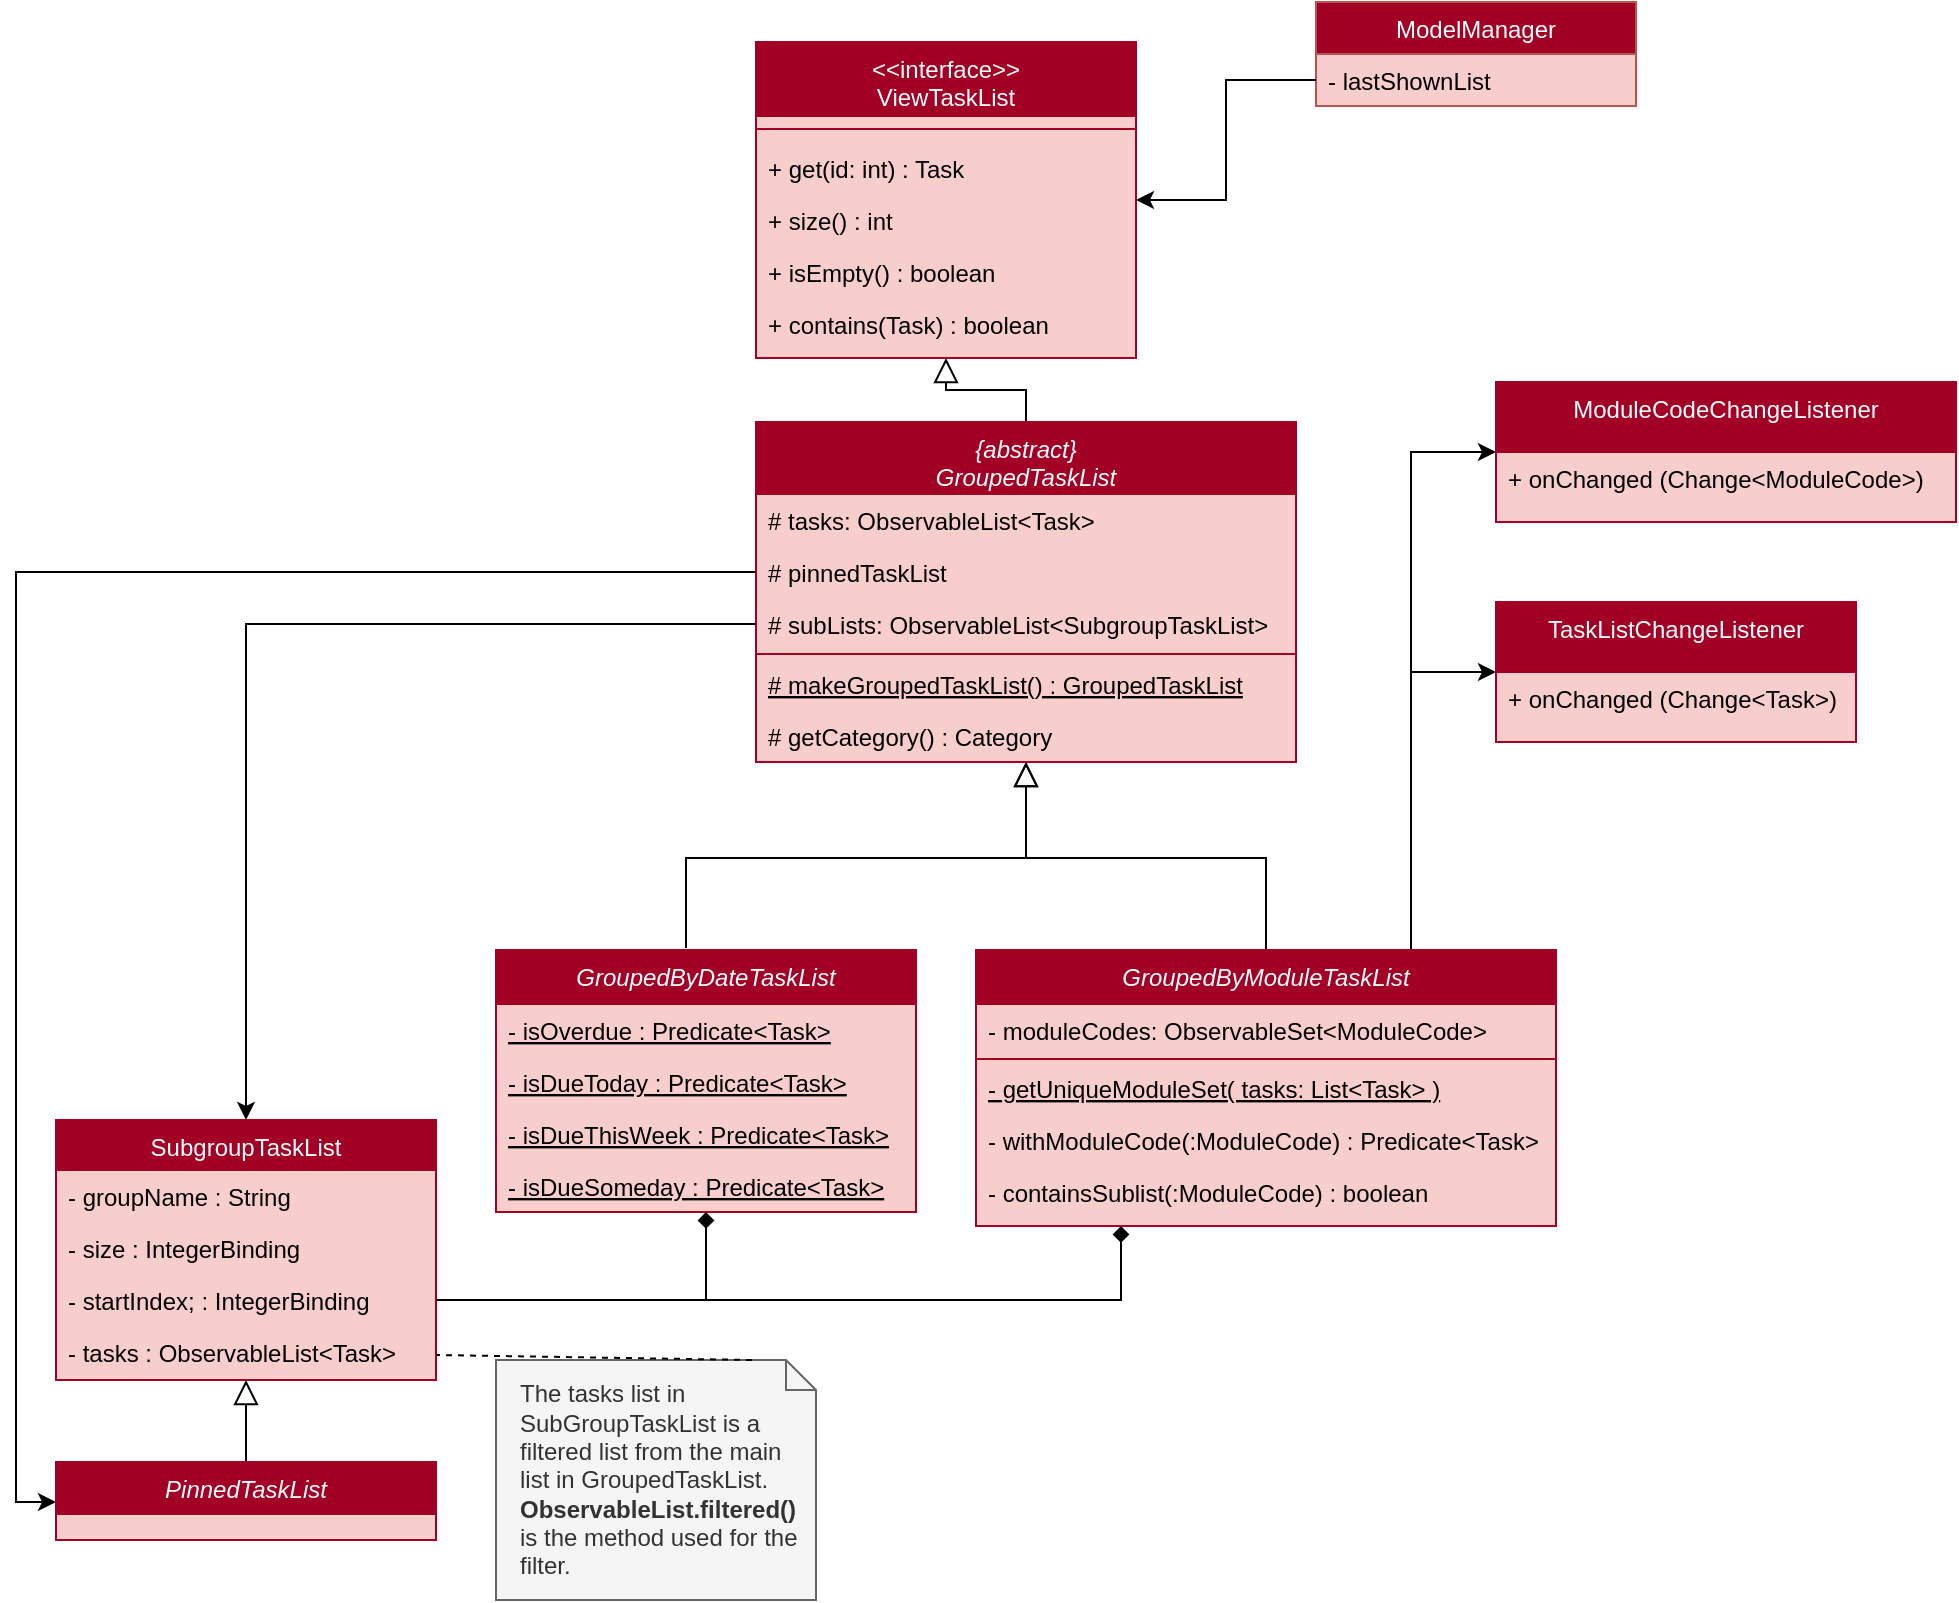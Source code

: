<mxfile version="12.9.9" type="device"><diagram id="C5RBs43oDa-KdzZeNtuy" name="Page-1"><mxGraphModel dx="2011" dy="748" grid="1" gridSize="10" guides="1" tooltips="1" connect="1" arrows="1" fold="1" page="1" pageScale="1" pageWidth="827" pageHeight="1169" math="0" shadow="0"><root><mxCell id="WIyWlLk6GJQsqaUBKTNV-0"/><mxCell id="WIyWlLk6GJQsqaUBKTNV-1" parent="WIyWlLk6GJQsqaUBKTNV-0"/><mxCell id="zkfFHV4jXpPFQw0GAbJ--12" value="" style="endArrow=block;endSize=10;endFill=0;shadow=0;strokeWidth=1;rounded=0;edgeStyle=elbowEdgeStyle;elbow=vertical;entryX=0.5;entryY=1;entryDx=0;entryDy=0;" parent="WIyWlLk6GJQsqaUBKTNV-1" source="zkfFHV4jXpPFQw0GAbJ--6" target="zkfFHV4jXpPFQw0GAbJ--0" edge="1"><mxGeometry width="160" relative="1" as="geometry"><mxPoint x="180" y="284" as="sourcePoint"/><mxPoint x="297" y="270" as="targetPoint"/></mxGeometry></mxCell><mxCell id="OrdrLDbsiygVmOlIKMc1-15" value="" style="endArrow=block;endSize=10;endFill=0;shadow=0;strokeWidth=1;rounded=0;edgeStyle=elbowEdgeStyle;elbow=vertical;exitX=0.5;exitY=0;exitDx=0;exitDy=0;entryX=0.5;entryY=1;entryDx=0;entryDy=0;" parent="WIyWlLk6GJQsqaUBKTNV-1" source="OrdrLDbsiygVmOlIKMc1-6" target="zkfFHV4jXpPFQw0GAbJ--6" edge="1"><mxGeometry width="160" relative="1" as="geometry"><mxPoint x="305" y="320" as="sourcePoint"/><mxPoint x="320" y="499" as="targetPoint"/><Array as="points"><mxPoint x="370" y="528"/><mxPoint x="300" y="528"/><mxPoint x="320" y="528"/></Array></mxGeometry></mxCell><mxCell id="OrdrLDbsiygVmOlIKMc1-62" value="" style="edgeStyle=orthogonalEdgeStyle;rounded=0;orthogonalLoop=1;jettySize=auto;html=1;" parent="WIyWlLk6GJQsqaUBKTNV-1" source="OrdrLDbsiygVmOlIKMc1-5" target="OrdrLDbsiygVmOlIKMc1-31" edge="1"><mxGeometry relative="1" as="geometry"><mxPoint x="120" y="397" as="targetPoint"/></mxGeometry></mxCell><mxCell id="OrdrLDbsiygVmOlIKMc1-26" value="" style="endArrow=block;endSize=10;endFill=0;shadow=0;strokeWidth=1;rounded=0;edgeStyle=elbowEdgeStyle;elbow=vertical;exitX=0.5;exitY=0;exitDx=0;exitDy=0;entryX=0.5;entryY=1;entryDx=0;entryDy=0;" parent="WIyWlLk6GJQsqaUBKTNV-1" target="zkfFHV4jXpPFQw0GAbJ--6" edge="1"><mxGeometry width="160" relative="1" as="geometry"><mxPoint x="165" y="573" as="sourcePoint"/><mxPoint x="295" y="483" as="targetPoint"/><Array as="points"><mxPoint x="230" y="528"/><mxPoint x="290" y="528"/><mxPoint x="270" y="528"/><mxPoint x="280" y="528"/></Array></mxGeometry></mxCell><mxCell id="OrdrLDbsiygVmOlIKMc1-37" value="" style="endArrow=block;endSize=10;endFill=0;shadow=0;strokeWidth=1;rounded=0;edgeStyle=elbowEdgeStyle;elbow=vertical;entryX=0.5;entryY=1;entryDx=0;entryDy=0;" parent="WIyWlLk6GJQsqaUBKTNV-1" source="OrdrLDbsiygVmOlIKMc1-39" target="OrdrLDbsiygVmOlIKMc1-31" edge="1"><mxGeometry width="160" relative="1" as="geometry"><mxPoint x="-190" y="853" as="sourcePoint"/><mxPoint x="-73" y="839" as="targetPoint"/></mxGeometry></mxCell><mxCell id="zkfFHV4jXpPFQw0GAbJ--17" value="ModelManager" style="swimlane;fontStyle=0;align=center;verticalAlign=middle;childLayout=stackLayout;horizontal=1;startSize=26;horizontalStack=0;resizeParent=1;resizeLast=0;collapsible=1;marginBottom=0;rounded=0;shadow=0;strokeWidth=1;labelBackgroundColor=none;fillColor=#A20025;strokeColor=#b85450;fontFamily=Helvetica;fontColor=#FFFFFF;" parent="WIyWlLk6GJQsqaUBKTNV-1" vertex="1"><mxGeometry x="480" y="100" width="160" height="52" as="geometry"><mxRectangle x="508" y="120" width="160" height="26" as="alternateBounds"/></mxGeometry></mxCell><mxCell id="zkfFHV4jXpPFQw0GAbJ--18" value="- lastShownList" style="text;align=left;verticalAlign=top;spacingLeft=4;spacingRight=4;overflow=hidden;rotatable=0;points=[[0,0.5],[1,0.5]];portConstraint=eastwest;fillColor=#f8cecc;strokeColor=#b85450;" parent="zkfFHV4jXpPFQw0GAbJ--17" vertex="1"><mxGeometry y="26" width="160" height="26" as="geometry"/></mxCell><mxCell id="OrdrLDbsiygVmOlIKMc1-65" style="edgeStyle=orthogonalEdgeStyle;rounded=0;orthogonalLoop=1;jettySize=auto;html=1;exitX=1;exitY=0.5;exitDx=0;exitDy=0;entryX=0.5;entryY=1;entryDx=0;entryDy=0;endArrow=diamond;endFill=1;" parent="WIyWlLk6GJQsqaUBKTNV-1" source="OrdrLDbsiygVmOlIKMc1-36" target="OrdrLDbsiygVmOlIKMc1-19" edge="1"><mxGeometry relative="1" as="geometry"/></mxCell><mxCell id="OrdrLDbsiygVmOlIKMc1-66" style="edgeStyle=orthogonalEdgeStyle;rounded=0;orthogonalLoop=1;jettySize=auto;html=1;exitX=1;exitY=0.5;exitDx=0;exitDy=0;entryX=0.25;entryY=1;entryDx=0;entryDy=0;endArrow=diamond;endFill=1;" parent="WIyWlLk6GJQsqaUBKTNV-1" source="OrdrLDbsiygVmOlIKMc1-36" target="OrdrLDbsiygVmOlIKMc1-6" edge="1"><mxGeometry relative="1" as="geometry"/></mxCell><mxCell id="OrdrLDbsiygVmOlIKMc1-67" style="edgeStyle=orthogonalEdgeStyle;rounded=0;orthogonalLoop=1;jettySize=auto;html=1;exitX=0;exitY=0.5;exitDx=0;exitDy=0;entryX=0;entryY=0.5;entryDx=0;entryDy=0;endArrow=classic;endFill=1;" parent="WIyWlLk6GJQsqaUBKTNV-1" source="zkfFHV4jXpPFQw0GAbJ--7" target="OrdrLDbsiygVmOlIKMc1-39" edge="1"><mxGeometry relative="1" as="geometry"><Array as="points"><mxPoint x="-170" y="385"/><mxPoint x="-170" y="850"/><mxPoint x="-150" y="850"/></Array></mxGeometry></mxCell><mxCell id="OrdrLDbsiygVmOlIKMc1-74" style="edgeStyle=orthogonalEdgeStyle;rounded=0;orthogonalLoop=1;jettySize=auto;html=1;exitX=0;exitY=0.75;exitDx=0;exitDy=0;endArrow=classic;endFill=1;" parent="WIyWlLk6GJQsqaUBKTNV-1" source="zkfFHV4jXpPFQw0GAbJ--17" target="zkfFHV4jXpPFQw0GAbJ--0" edge="1"><mxGeometry relative="1" as="geometry"/></mxCell><mxCell id="zkfFHV4jXpPFQw0GAbJ--0" value="&lt;&lt;interface&gt;&gt;&#10;ViewTaskList&#10;" style="swimlane;fontStyle=0;align=center;verticalAlign=top;childLayout=stackLayout;horizontal=1;startSize=37;horizontalStack=0;resizeParent=1;resizeLast=0;collapsible=1;marginBottom=0;rounded=0;shadow=0;strokeWidth=1;fillColor=#a20025;strokeColor=#A20025;swimlaneFillColor=#F8CECC;fontColor=#ffffff;" parent="WIyWlLk6GJQsqaUBKTNV-1" vertex="1"><mxGeometry x="200" y="120" width="190" height="158" as="geometry"><mxRectangle x="230" y="140" width="160" height="26" as="alternateBounds"/></mxGeometry></mxCell><mxCell id="OrdrLDbsiygVmOlIKMc1-99" value="" style="line;html=1;strokeWidth=1;align=left;verticalAlign=middle;spacingTop=-1;spacingLeft=3;spacingRight=3;rotatable=0;labelPosition=right;points=[];portConstraint=eastwest;fillColor=none;strokeColor=#A20025;shadow=0;gradientColor=none;" parent="zkfFHV4jXpPFQw0GAbJ--0" vertex="1"><mxGeometry y="37" width="190" height="13" as="geometry"/></mxCell><mxCell id="OrdrLDbsiygVmOlIKMc1-0" value="+ get(id: int) : Task" style="text;align=left;verticalAlign=top;spacingLeft=4;spacingRight=4;overflow=hidden;rotatable=0;points=[[0,0.5],[1,0.5]];portConstraint=eastwest;fillColor=none;strokeColor=none;" parent="zkfFHV4jXpPFQw0GAbJ--0" vertex="1"><mxGeometry y="50" width="190" height="26" as="geometry"/></mxCell><mxCell id="zkfFHV4jXpPFQw0GAbJ--2" value="+ size() : int" style="text;align=left;verticalAlign=top;spacingLeft=4;spacingRight=4;overflow=hidden;rotatable=0;points=[[0,0.5],[1,0.5]];portConstraint=eastwest;rounded=0;shadow=0;html=0;fillColor=none;strokeColor=none;" parent="zkfFHV4jXpPFQw0GAbJ--0" vertex="1"><mxGeometry y="76" width="190" height="26" as="geometry"/></mxCell><mxCell id="zkfFHV4jXpPFQw0GAbJ--5" value="+ isEmpty() : boolean" style="text;align=left;verticalAlign=top;spacingLeft=4;spacingRight=4;overflow=hidden;rotatable=0;points=[[0,0.5],[1,0.5]];portConstraint=eastwest;fillColor=none;strokeColor=none;" parent="zkfFHV4jXpPFQw0GAbJ--0" vertex="1"><mxGeometry y="102" width="190" height="26" as="geometry"/></mxCell><mxCell id="OrdrLDbsiygVmOlIKMc1-16" value="+ contains(Task) : boolean" style="text;align=left;verticalAlign=top;spacingLeft=4;spacingRight=4;overflow=hidden;rotatable=0;points=[[0,0.5],[1,0.5]];portConstraint=eastwest;fillColor=none;strokeColor=none;" parent="zkfFHV4jXpPFQw0GAbJ--0" vertex="1"><mxGeometry y="128" width="190" height="26" as="geometry"/></mxCell><mxCell id="OrdrLDbsiygVmOlIKMc1-78" value="&lt;div&gt;The tasks list in SubGroupTaskList is a filtered list from the main list in GroupedTaskList.&lt;/div&gt;&lt;div&gt;&lt;b&gt;ObservableList.filtered()&lt;/b&gt; is the method used for the filter.&lt;br&gt;&lt;/div&gt;" style="shape=note;size=15;align=left;spacingLeft=10;html=1;whiteSpace=wrap;fillColor=#f5f5f5;strokeColor=#666666;fontColor=#333333;" parent="WIyWlLk6GJQsqaUBKTNV-1" vertex="1"><mxGeometry x="70" y="779" width="160" height="120" as="geometry"/></mxCell><mxCell id="OrdrLDbsiygVmOlIKMc1-80" value="" style="edgeStyle=none;endArrow=none;exitX=0.8;exitY=0;dashed=1;html=1;" parent="WIyWlLk6GJQsqaUBKTNV-1" source="OrdrLDbsiygVmOlIKMc1-78" target="OrdrLDbsiygVmOlIKMc1-33" edge="1"><mxGeometry x="1" relative="1" as="geometry"><mxPoint x="-200" y="661" as="targetPoint"/></mxGeometry></mxCell><mxCell id="zkfFHV4jXpPFQw0GAbJ--6" value="{abstract}&#10;GroupedTaskList&#10;" style="swimlane;fontStyle=2;align=center;verticalAlign=top;childLayout=stackLayout;horizontal=1;startSize=36;horizontalStack=0;resizeParent=1;resizeLast=0;collapsible=1;marginBottom=0;rounded=0;shadow=0;strokeWidth=1;fillColor=#A20025;strokeColor=#A20025;fontColor=#ffffff;swimlaneFillColor=#F8CECC;" parent="WIyWlLk6GJQsqaUBKTNV-1" vertex="1"><mxGeometry x="200" y="310" width="270" height="170" as="geometry"><mxRectangle x="130" y="380" width="160" height="26" as="alternateBounds"/></mxGeometry></mxCell><mxCell id="zkfFHV4jXpPFQw0GAbJ--8" value="# tasks: ObservableList&lt;Task&gt;" style="text;align=left;verticalAlign=top;spacingLeft=4;spacingRight=4;overflow=hidden;rotatable=0;points=[[0,0.5],[1,0.5]];portConstraint=eastwest;rounded=0;shadow=0;html=0;fillColor=none;strokeColor=none;" parent="zkfFHV4jXpPFQw0GAbJ--6" vertex="1"><mxGeometry y="36" width="270" height="26" as="geometry"/></mxCell><mxCell id="zkfFHV4jXpPFQw0GAbJ--7" value="# pinnedTaskList" style="text;align=left;verticalAlign=top;spacingLeft=4;spacingRight=4;overflow=hidden;rotatable=0;points=[[0,0.5],[1,0.5]];portConstraint=eastwest;fillColor=none;strokeColor=none;" parent="zkfFHV4jXpPFQw0GAbJ--6" vertex="1"><mxGeometry y="62" width="270" height="26" as="geometry"/></mxCell><mxCell id="OrdrLDbsiygVmOlIKMc1-5" value="# subLists: ObservableList&lt;SubgroupTaskList&gt;" style="text;align=left;verticalAlign=top;spacingLeft=4;spacingRight=4;overflow=hidden;rotatable=0;points=[[0,0.5],[1,0.5]];portConstraint=eastwest;rounded=0;shadow=0;html=0;fillColor=none;strokeColor=none;" parent="zkfFHV4jXpPFQw0GAbJ--6" vertex="1"><mxGeometry y="88" width="270" height="26" as="geometry"/></mxCell><mxCell id="zkfFHV4jXpPFQw0GAbJ--9" value="" style="line;html=1;strokeWidth=1;align=left;verticalAlign=middle;spacingTop=-1;spacingLeft=3;spacingRight=3;rotatable=0;labelPosition=right;points=[];portConstraint=eastwest;fillColor=none;strokeColor=#A20025;shadow=0;gradientColor=none;" parent="zkfFHV4jXpPFQw0GAbJ--6" vertex="1"><mxGeometry y="114" width="270" height="4" as="geometry"/></mxCell><mxCell id="OrdrLDbsiygVmOlIKMc1-19" value="GroupedByDateTaskList" style="swimlane;fontStyle=2;align=center;verticalAlign=top;childLayout=stackLayout;horizontal=1;startSize=27;horizontalStack=0;resizeParent=1;resizeLast=0;collapsible=1;marginBottom=0;rounded=0;shadow=0;strokeWidth=1;fillColor=#A20025;strokeColor=#A20025;fontColor=#ffffff;swimlaneFillColor=#F8CECC;" parent="WIyWlLk6GJQsqaUBKTNV-1" vertex="1"><mxGeometry x="70" y="574" width="210" height="131" as="geometry"><mxRectangle x="130" y="380" width="160" height="26" as="alternateBounds"/></mxGeometry></mxCell><mxCell id="OrdrLDbsiygVmOlIKMc1-20" value="- isOverdue : Predicate&lt;Task&gt; " style="text;align=left;verticalAlign=top;spacingLeft=4;spacingRight=4;overflow=hidden;rotatable=0;points=[[0,0.5],[1,0.5]];portConstraint=eastwest;fontStyle=4;fillColor=none;strokeColor=none;" parent="OrdrLDbsiygVmOlIKMc1-19" vertex="1"><mxGeometry y="27" width="210" height="26" as="geometry"/></mxCell><mxCell id="OrdrLDbsiygVmOlIKMc1-21" value="- isDueToday : Predicate&lt;Task&gt;" style="text;align=left;verticalAlign=top;spacingLeft=4;spacingRight=4;overflow=hidden;rotatable=0;points=[[0,0.5],[1,0.5]];portConstraint=eastwest;rounded=0;shadow=0;html=0;fontStyle=4;fillColor=none;strokeColor=none;" parent="OrdrLDbsiygVmOlIKMc1-19" vertex="1"><mxGeometry y="53" width="210" height="26" as="geometry"/></mxCell><mxCell id="OrdrLDbsiygVmOlIKMc1-22" value="- isDueThisWeek : Predicate&lt;Task&gt; " style="text;align=left;verticalAlign=top;spacingLeft=4;spacingRight=4;overflow=hidden;rotatable=0;points=[[0,0.5],[1,0.5]];portConstraint=eastwest;rounded=0;shadow=0;html=0;fontStyle=4;fillColor=none;strokeColor=none;" parent="OrdrLDbsiygVmOlIKMc1-19" vertex="1"><mxGeometry y="79" width="210" height="26" as="geometry"/></mxCell><mxCell id="OrdrLDbsiygVmOlIKMc1-29" value="- isDueSomeday : Predicate&lt;Task&gt; " style="text;align=left;verticalAlign=top;spacingLeft=4;spacingRight=4;overflow=hidden;rotatable=0;points=[[0,0.5],[1,0.5]];portConstraint=eastwest;rounded=0;shadow=0;html=0;fontStyle=4;fillColor=none;strokeColor=none;" parent="OrdrLDbsiygVmOlIKMc1-19" vertex="1"><mxGeometry y="105" width="210" height="26" as="geometry"/></mxCell><mxCell id="OrdrLDbsiygVmOlIKMc1-31" value="SubgroupTaskList" style="swimlane;fontStyle=0;align=center;verticalAlign=top;childLayout=stackLayout;horizontal=1;startSize=25;horizontalStack=0;resizeParent=1;resizeLast=0;collapsible=1;marginBottom=0;rounded=0;shadow=0;strokeWidth=1;fillColor=#A20025;strokeColor=#A20025;fontColor=#ffffff;swimlaneFillColor=#F8CECC;" parent="WIyWlLk6GJQsqaUBKTNV-1" vertex="1"><mxGeometry x="-150" y="659" width="190" height="130" as="geometry"><mxRectangle x="230" y="140" width="160" height="26" as="alternateBounds"/></mxGeometry></mxCell><mxCell id="OrdrLDbsiygVmOlIKMc1-34" value="- groupName : String " style="text;align=left;verticalAlign=top;spacingLeft=4;spacingRight=4;overflow=hidden;rotatable=0;points=[[0,0.5],[1,0.5]];portConstraint=eastwest;rounded=0;shadow=0;html=0;fillColor=none;strokeColor=none;" parent="OrdrLDbsiygVmOlIKMc1-31" vertex="1"><mxGeometry y="25" width="190" height="26" as="geometry"/></mxCell><mxCell id="OrdrLDbsiygVmOlIKMc1-35" value="- size : IntegerBinding " style="text;align=left;verticalAlign=top;spacingLeft=4;spacingRight=4;overflow=hidden;rotatable=0;points=[[0,0.5],[1,0.5]];portConstraint=eastwest;fillColor=none;strokeColor=none;" parent="OrdrLDbsiygVmOlIKMc1-31" vertex="1"><mxGeometry y="51" width="190" height="26" as="geometry"/></mxCell><mxCell id="OrdrLDbsiygVmOlIKMc1-36" value="- startIndex; : IntegerBinding " style="text;align=left;verticalAlign=top;spacingLeft=4;spacingRight=4;overflow=hidden;rotatable=0;points=[[0,0.5],[1,0.5]];portConstraint=eastwest;fillColor=none;strokeColor=none;" parent="OrdrLDbsiygVmOlIKMc1-31" vertex="1"><mxGeometry y="77" width="190" height="26" as="geometry"/></mxCell><mxCell id="OrdrLDbsiygVmOlIKMc1-33" value="-  tasks : ObservableList&lt;Task&gt;" style="text;align=left;verticalAlign=top;spacingLeft=4;spacingRight=4;overflow=hidden;rotatable=0;points=[[0,0.5],[1,0.5]];portConstraint=eastwest;fillColor=none;strokeColor=none;" parent="OrdrLDbsiygVmOlIKMc1-31" vertex="1"><mxGeometry y="103" width="190" height="26" as="geometry"/></mxCell><mxCell id="OrdrLDbsiygVmOlIKMc1-93" style="edgeStyle=orthogonalEdgeStyle;rounded=0;orthogonalLoop=1;jettySize=auto;html=1;exitX=0.75;exitY=0;exitDx=0;exitDy=0;entryX=0;entryY=0.5;entryDx=0;entryDy=0;endArrow=classic;endFill=1;" parent="WIyWlLk6GJQsqaUBKTNV-1" source="OrdrLDbsiygVmOlIKMc1-6" target="OrdrLDbsiygVmOlIKMc1-85" edge="1"><mxGeometry relative="1" as="geometry"/></mxCell><mxCell id="OrdrLDbsiygVmOlIKMc1-94" style="edgeStyle=orthogonalEdgeStyle;rounded=0;orthogonalLoop=1;jettySize=auto;html=1;exitX=0.75;exitY=0;exitDx=0;exitDy=0;entryX=0;entryY=0.5;entryDx=0;entryDy=0;endArrow=classic;endFill=1;" parent="WIyWlLk6GJQsqaUBKTNV-1" source="OrdrLDbsiygVmOlIKMc1-6" target="OrdrLDbsiygVmOlIKMc1-2" edge="1"><mxGeometry relative="1" as="geometry"/></mxCell><mxCell id="OrdrLDbsiygVmOlIKMc1-6" value="GroupedByModuleTaskList" style="swimlane;fontStyle=2;align=center;verticalAlign=top;childLayout=stackLayout;horizontal=1;startSize=27;horizontalStack=0;resizeParent=1;resizeLast=0;collapsible=1;marginBottom=0;rounded=0;shadow=0;strokeWidth=1;fillColor=#A20025;strokeColor=#A20025;swimlaneFillColor=#F8CECC;fontColor=#ffffff;" parent="WIyWlLk6GJQsqaUBKTNV-1" vertex="1"><mxGeometry x="310" y="574" width="290" height="138" as="geometry"><mxRectangle x="130" y="380" width="160" height="26" as="alternateBounds"/></mxGeometry></mxCell><mxCell id="OrdrLDbsiygVmOlIKMc1-28" value="- moduleCodes: ObservableSet&lt;ModuleCode&gt;" style="text;align=left;verticalAlign=top;spacingLeft=4;spacingRight=4;overflow=hidden;rotatable=0;points=[[0,0.5],[1,0.5]];portConstraint=eastwest;rounded=0;shadow=0;html=0;fillColor=none;strokeColor=none;" parent="OrdrLDbsiygVmOlIKMc1-6" vertex="1"><mxGeometry y="27" width="290" height="26" as="geometry"/></mxCell><mxCell id="OrdrLDbsiygVmOlIKMc1-10" value="" style="line;html=1;strokeWidth=1;align=left;verticalAlign=middle;spacingTop=-1;spacingLeft=3;spacingRight=3;rotatable=0;labelPosition=right;points=[];portConstraint=eastwest;fillColor=#ffffff;strokeColor=#A20025;" parent="OrdrLDbsiygVmOlIKMc1-6" vertex="1"><mxGeometry y="53" width="290" height="3" as="geometry"/></mxCell><mxCell id="OrdrLDbsiygVmOlIKMc1-11" value="- getUniqueModuleSet( tasks: List&lt;Task&gt; )" style="text;align=left;verticalAlign=top;spacingLeft=4;spacingRight=4;overflow=hidden;rotatable=0;points=[[0,0.5],[1,0.5]];portConstraint=eastwest;fontStyle=4;fillColor=none;strokeColor=none;" parent="OrdrLDbsiygVmOlIKMc1-6" vertex="1"><mxGeometry y="56" width="290" height="26" as="geometry"/></mxCell><mxCell id="OrdrLDbsiygVmOlIKMc1-12" value="- withModuleCode(:ModuleCode) : Predicate&lt;Task&gt;" style="text;align=left;verticalAlign=top;spacingLeft=4;spacingRight=4;overflow=hidden;rotatable=0;points=[[0,0.5],[1,0.5]];portConstraint=eastwest;fillColor=none;strokeColor=none;" parent="OrdrLDbsiygVmOlIKMc1-6" vertex="1"><mxGeometry y="82" width="290" height="26" as="geometry"/></mxCell><mxCell id="OrdrLDbsiygVmOlIKMc1-27" value="- containsSublist(:ModuleCode) : boolean" style="text;align=left;verticalAlign=top;spacingLeft=4;spacingRight=4;overflow=hidden;rotatable=0;points=[[0,0.5],[1,0.5]];portConstraint=eastwest;fillColor=none;strokeColor=none;" parent="OrdrLDbsiygVmOlIKMc1-6" vertex="1"><mxGeometry y="108" width="290" height="26" as="geometry"/></mxCell><mxCell id="OrdrLDbsiygVmOlIKMc1-85" value="ModuleCodeChangeListener" style="swimlane;fontStyle=0;align=center;verticalAlign=top;childLayout=stackLayout;horizontal=1;startSize=35;horizontalStack=0;resizeParent=1;resizeLast=0;collapsible=1;marginBottom=0;rounded=0;shadow=0;strokeWidth=1;fillColor=#A20025;strokeColor=#A20025;fontColor=#ffffff;swimlaneFillColor=#F8CECC;" parent="WIyWlLk6GJQsqaUBKTNV-1" vertex="1"><mxGeometry x="570" y="290" width="230" height="70" as="geometry"><mxRectangle x="340" y="380" width="170" height="26" as="alternateBounds"/></mxGeometry></mxCell><mxCell id="OrdrLDbsiygVmOlIKMc1-86" value="+ onChanged (Change&lt;ModuleCode&gt;)" style="text;align=left;verticalAlign=top;spacingLeft=4;spacingRight=4;overflow=hidden;rotatable=0;points=[[0,0.5],[1,0.5]];portConstraint=eastwest;fillColor=none;strokeColor=none;" parent="OrdrLDbsiygVmOlIKMc1-85" vertex="1"><mxGeometry y="35" width="230" height="35" as="geometry"/></mxCell><mxCell id="OrdrLDbsiygVmOlIKMc1-2" value="TaskListChangeListener" style="swimlane;fontStyle=0;align=center;verticalAlign=top;childLayout=stackLayout;horizontal=1;startSize=35;horizontalStack=0;resizeParent=1;resizeLast=0;collapsible=1;marginBottom=0;rounded=0;shadow=0;strokeWidth=1;fillColor=#A20025;strokeColor=#A20025;fontColor=#ffffff;swimlaneFillColor=#F8CECC;" parent="WIyWlLk6GJQsqaUBKTNV-1" vertex="1"><mxGeometry x="570" y="400" width="180" height="70" as="geometry"><mxRectangle x="340" y="380" width="170" height="26" as="alternateBounds"/></mxGeometry></mxCell><mxCell id="OrdrLDbsiygVmOlIKMc1-3" value="+ onChanged (Change&lt;Task&gt;)" style="text;align=left;verticalAlign=top;spacingLeft=4;spacingRight=4;overflow=hidden;rotatable=0;points=[[0,0.5],[1,0.5]];portConstraint=eastwest;fillColor=none;strokeColor=none;" parent="OrdrLDbsiygVmOlIKMc1-2" vertex="1"><mxGeometry y="35" width="180" height="35" as="geometry"/></mxCell><mxCell id="zkfFHV4jXpPFQw0GAbJ--10" value="# makeGroupedTaskList() : GroupedTaskList" style="text;align=left;verticalAlign=top;spacingLeft=4;spacingRight=4;overflow=hidden;rotatable=0;points=[[0,0.5],[1,0.5]];portConstraint=eastwest;fontStyle=4;fillColor=none;strokeColor=none;gradientColor=none;" parent="WIyWlLk6GJQsqaUBKTNV-1" vertex="1"><mxGeometry x="200" y="428" width="270" height="26" as="geometry"/></mxCell><mxCell id="zkfFHV4jXpPFQw0GAbJ--11" value="# getCategory() : Category" style="text;align=left;verticalAlign=top;spacingLeft=4;spacingRight=4;overflow=hidden;rotatable=0;points=[[0,0.5],[1,0.5]];portConstraint=eastwest;fillColor=none;strokeColor=none;" parent="WIyWlLk6GJQsqaUBKTNV-1" vertex="1"><mxGeometry x="200" y="454" width="270" height="26" as="geometry"/></mxCell><mxCell id="OrdrLDbsiygVmOlIKMc1-39" value="PinnedTaskList" style="swimlane;fontStyle=2;align=center;verticalAlign=middle;childLayout=stackLayout;horizontal=1;startSize=26;horizontalStack=0;resizeParent=1;resizeLast=0;collapsible=1;marginBottom=0;rounded=0;shadow=0;strokeWidth=1;fillColor=#A20025;strokeColor=#A20025;fontColor=#ffffff;swimlaneFillColor=#F8CECC;" parent="WIyWlLk6GJQsqaUBKTNV-1" vertex="1"><mxGeometry x="-150" y="830" width="190" height="39" as="geometry"><mxRectangle x="-135" y="819" width="160" height="19" as="alternateBounds"/></mxGeometry></mxCell></root></mxGraphModel></diagram></mxfile>
